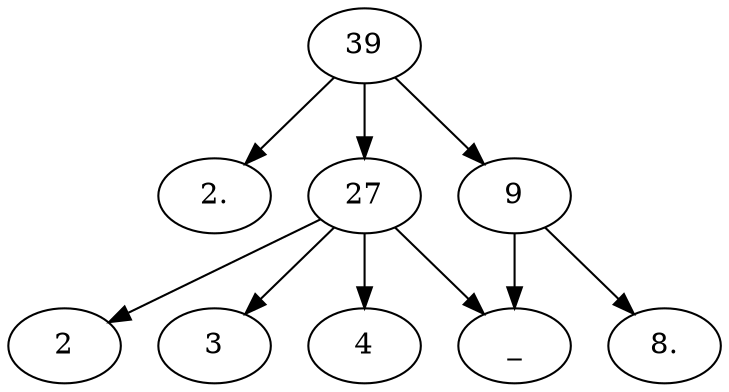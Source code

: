 digraph Tree { 
 

"1" [label="39"];
"2" [label="2."];
"1" -> "2";
"3" [label="27"];
"1" -> "3";
"4" [label="_"];
"3" -> "4";
"5" [label="2"];
"3" -> "5";
"6" [label="3"];
"3" -> "6";
"7" [label="4"];
"3" -> "7";
"8" [label="9"];
"1" -> "8";
"9" [label="8."];
"8" -> "9";
"8" -> "4";
}
